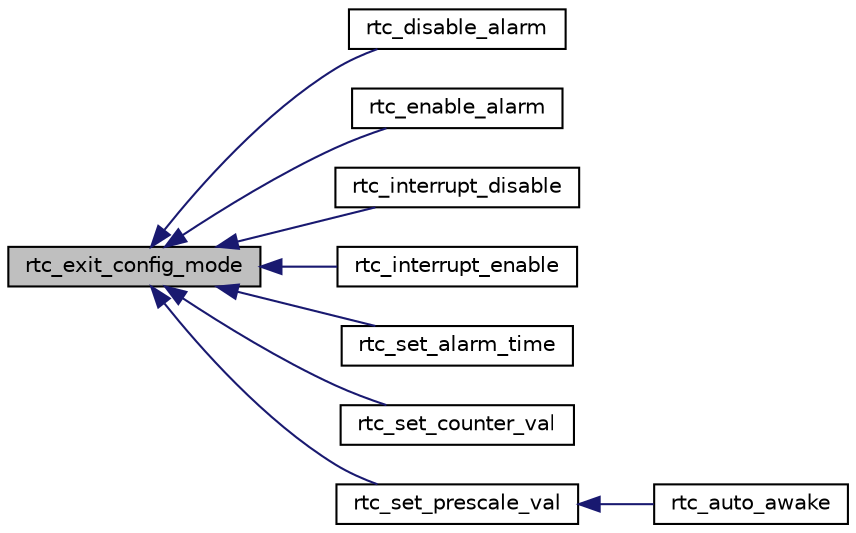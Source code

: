 digraph "rtc_exit_config_mode"
{
  edge [fontname="Helvetica",fontsize="10",labelfontname="Helvetica",labelfontsize="10"];
  node [fontname="Helvetica",fontsize="10",shape=record];
  rankdir="LR";
  Node1 [label="rtc_exit_config_mode",height=0.2,width=0.4,color="black", fillcolor="grey75", style="filled", fontcolor="black"];
  Node1 -> Node2 [dir="back",color="midnightblue",fontsize="10",style="solid",fontname="Helvetica"];
  Node2 [label="rtc_disable_alarm",height=0.2,width=0.4,color="black", fillcolor="white", style="filled",URL="$group__rtc__file.html#ga718b866eab2ba73221d37f7d15ba9737"];
  Node1 -> Node3 [dir="back",color="midnightblue",fontsize="10",style="solid",fontname="Helvetica"];
  Node3 [label="rtc_enable_alarm",height=0.2,width=0.4,color="black", fillcolor="white", style="filled",URL="$group__rtc__file.html#gab7f69ee0de1cae2518b2822fd82d5201"];
  Node1 -> Node4 [dir="back",color="midnightblue",fontsize="10",style="solid",fontname="Helvetica"];
  Node4 [label="rtc_interrupt_disable",height=0.2,width=0.4,color="black", fillcolor="white", style="filled",URL="$group__rtc__file.html#ga4de126c91f7eedf70262a99e663a6fc5"];
  Node1 -> Node5 [dir="back",color="midnightblue",fontsize="10",style="solid",fontname="Helvetica"];
  Node5 [label="rtc_interrupt_enable",height=0.2,width=0.4,color="black", fillcolor="white", style="filled",URL="$group__rtc__file.html#gaad0059f95046be4d158626cc0ed199fd"];
  Node1 -> Node6 [dir="back",color="midnightblue",fontsize="10",style="solid",fontname="Helvetica"];
  Node6 [label="rtc_set_alarm_time",height=0.2,width=0.4,color="black", fillcolor="white", style="filled",URL="$group__rtc__file.html#ga3f53231bbbeef79acc322f2a6b045d3f"];
  Node1 -> Node7 [dir="back",color="midnightblue",fontsize="10",style="solid",fontname="Helvetica"];
  Node7 [label="rtc_set_counter_val",height=0.2,width=0.4,color="black", fillcolor="white", style="filled",URL="$group__rtc__file.html#gacd673063942c2bedededd5760e4764ff"];
  Node1 -> Node8 [dir="back",color="midnightblue",fontsize="10",style="solid",fontname="Helvetica"];
  Node8 [label="rtc_set_prescale_val",height=0.2,width=0.4,color="black", fillcolor="white", style="filled",URL="$group__rtc__file.html#ga1b2c2b6aa8879eb16f7cf3207587725e"];
  Node8 -> Node9 [dir="back",color="midnightblue",fontsize="10",style="solid",fontname="Helvetica"];
  Node9 [label="rtc_auto_awake",height=0.2,width=0.4,color="black", fillcolor="white", style="filled",URL="$group__rtc__file.html#ga7693c69c9ff726487720b12576a20968"];
}
